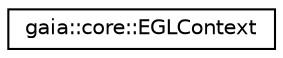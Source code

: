 digraph G
{
  edge [fontname="Helvetica",fontsize="10",labelfontname="Helvetica",labelfontsize="10"];
  node [fontname="Helvetica",fontsize="10",shape=record];
  rankdir=LR;
  Node1 [label="gaia::core::EGLContext",height=0.2,width=0.4,color="black", fillcolor="white", style="filled",URL="$dd/d55/classgaia_1_1core_1_1_e_g_l_context.html"];
}
